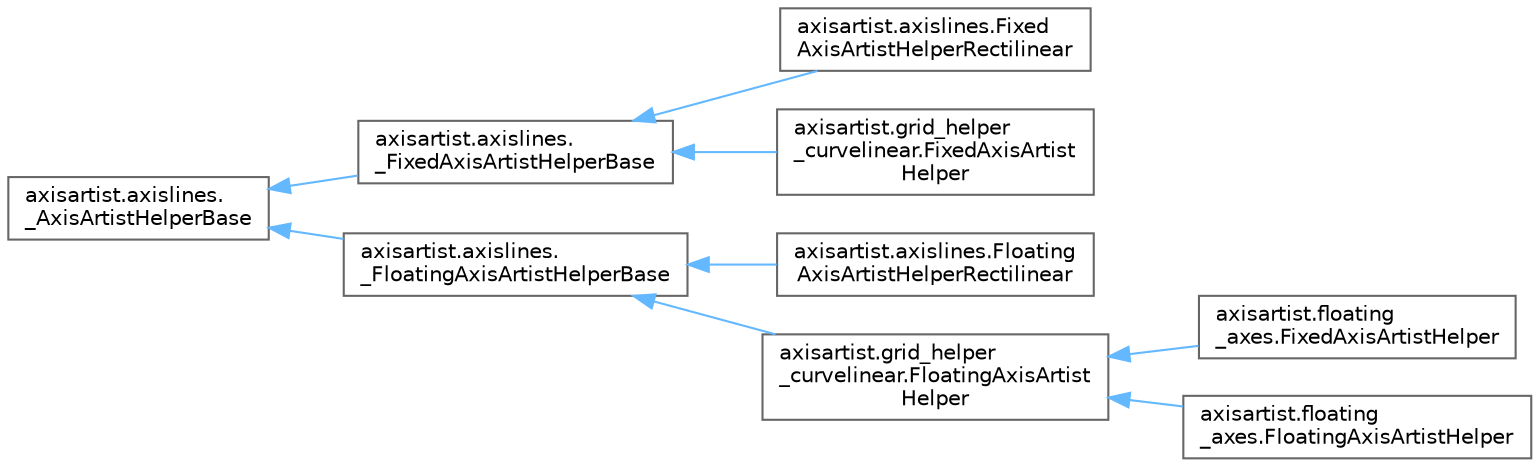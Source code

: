 digraph "Graphical Class Hierarchy"
{
 // LATEX_PDF_SIZE
  bgcolor="transparent";
  edge [fontname=Helvetica,fontsize=10,labelfontname=Helvetica,labelfontsize=10];
  node [fontname=Helvetica,fontsize=10,shape=box,height=0.2,width=0.4];
  rankdir="LR";
  Node0 [id="Node000000",label="axisartist.axislines.\l_AxisArtistHelperBase",height=0.2,width=0.4,color="grey40", fillcolor="white", style="filled",URL="$dc/d29/classaxisartist_1_1axislines_1_1__AxisArtistHelperBase.html",tooltip=" "];
  Node0 -> Node1 [id="edge3264_Node000000_Node000001",dir="back",color="steelblue1",style="solid",tooltip=" "];
  Node1 [id="Node000001",label="axisartist.axislines.\l_FixedAxisArtistHelperBase",height=0.2,width=0.4,color="grey40", fillcolor="white", style="filled",URL="$d0/dbf/classaxisartist_1_1axislines_1_1__FixedAxisArtistHelperBase.html",tooltip=" "];
  Node1 -> Node2 [id="edge3265_Node000001_Node000002",dir="back",color="steelblue1",style="solid",tooltip=" "];
  Node2 [id="Node000002",label="axisartist.axislines.Fixed\lAxisArtistHelperRectilinear",height=0.2,width=0.4,color="grey40", fillcolor="white", style="filled",URL="$db/d5e/classaxisartist_1_1axislines_1_1FixedAxisArtistHelperRectilinear.html",tooltip=" "];
  Node1 -> Node3 [id="edge3266_Node000001_Node000003",dir="back",color="steelblue1",style="solid",tooltip=" "];
  Node3 [id="Node000003",label="axisartist.grid_helper\l_curvelinear.FixedAxisArtist\lHelper",height=0.2,width=0.4,color="grey40", fillcolor="white", style="filled",URL="$d1/d56/classaxisartist_1_1grid__helper__curvelinear_1_1FixedAxisArtistHelper.html",tooltip=" "];
  Node0 -> Node4 [id="edge3267_Node000000_Node000004",dir="back",color="steelblue1",style="solid",tooltip=" "];
  Node4 [id="Node000004",label="axisartist.axislines.\l_FloatingAxisArtistHelperBase",height=0.2,width=0.4,color="grey40", fillcolor="white", style="filled",URL="$dc/d3c/classaxisartist_1_1axislines_1_1__FloatingAxisArtistHelperBase.html",tooltip=" "];
  Node4 -> Node5 [id="edge3268_Node000004_Node000005",dir="back",color="steelblue1",style="solid",tooltip=" "];
  Node5 [id="Node000005",label="axisartist.axislines.Floating\lAxisArtistHelperRectilinear",height=0.2,width=0.4,color="grey40", fillcolor="white", style="filled",URL="$d6/db7/classaxisartist_1_1axislines_1_1FloatingAxisArtistHelperRectilinear.html",tooltip=" "];
  Node4 -> Node6 [id="edge3269_Node000004_Node000006",dir="back",color="steelblue1",style="solid",tooltip=" "];
  Node6 [id="Node000006",label="axisartist.grid_helper\l_curvelinear.FloatingAxisArtist\lHelper",height=0.2,width=0.4,color="grey40", fillcolor="white", style="filled",URL="$dc/d37/classaxisartist_1_1grid__helper__curvelinear_1_1FloatingAxisArtistHelper.html",tooltip=" "];
  Node6 -> Node7 [id="edge3270_Node000006_Node000007",dir="back",color="steelblue1",style="solid",tooltip=" "];
  Node7 [id="Node000007",label="axisartist.floating\l_axes.FixedAxisArtistHelper",height=0.2,width=0.4,color="grey40", fillcolor="white", style="filled",URL="$d8/dda/classaxisartist_1_1floating__axes_1_1FixedAxisArtistHelper.html",tooltip=" "];
  Node6 -> Node8 [id="edge3271_Node000006_Node000008",dir="back",color="steelblue1",style="solid",tooltip=" "];
  Node8 [id="Node000008",label="axisartist.floating\l_axes.FloatingAxisArtistHelper",height=0.2,width=0.4,color="grey40", fillcolor="white", style="filled",URL="$df/d5a/classaxisartist_1_1floating__axes_1_1FloatingAxisArtistHelper.html",tooltip=" "];
}
